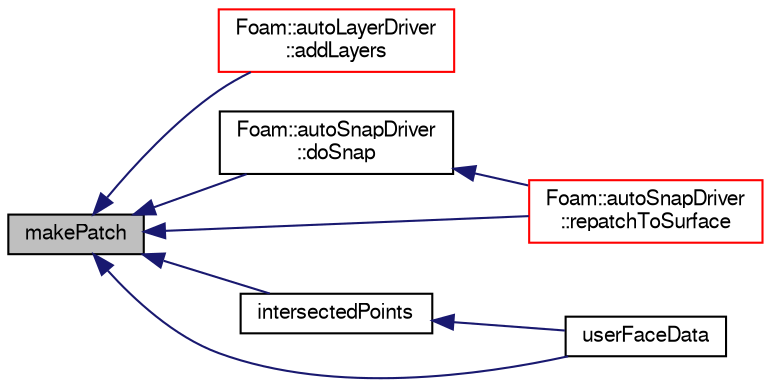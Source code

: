digraph "makePatch"
{
  bgcolor="transparent";
  edge [fontname="FreeSans",fontsize="10",labelfontname="FreeSans",labelfontsize="10"];
  node [fontname="FreeSans",fontsize="10",shape=record];
  rankdir="LR";
  Node2290 [label="makePatch",height=0.2,width=0.4,color="black", fillcolor="grey75", style="filled", fontcolor="black"];
  Node2290 -> Node2291 [dir="back",color="midnightblue",fontsize="10",style="solid",fontname="FreeSans"];
  Node2291 [label="Foam::autoLayerDriver\l::addLayers",height=0.2,width=0.4,color="red",URL="$a24610.html#a2654851d1ffedc26e8ff1424f7097ba6",tooltip="Add cell layers. "];
  Node2290 -> Node2294 [dir="back",color="midnightblue",fontsize="10",style="solid",fontname="FreeSans"];
  Node2294 [label="Foam::autoSnapDriver\l::doSnap",height=0.2,width=0.4,color="black",URL="$a24622.html#adf0870a8be4483ecdb73b26b20d027ee"];
  Node2294 -> Node2295 [dir="back",color="midnightblue",fontsize="10",style="solid",fontname="FreeSans"];
  Node2295 [label="Foam::autoSnapDriver\l::repatchToSurface",height=0.2,width=0.4,color="red",URL="$a24622.html#abf0c9c836463b6164ef331dce238b2fa",tooltip="Repatch faces according to surface nearest the face centre. "];
  Node2290 -> Node2306 [dir="back",color="midnightblue",fontsize="10",style="solid",fontname="FreeSans"];
  Node2306 [label="intersectedPoints",height=0.2,width=0.4,color="black",URL="$a24662.html#a17a44bc404fe7397bb9011f0549b0bdc",tooltip="Get points on surfaces with intersection and boundary faces. "];
  Node2306 -> Node2307 [dir="back",color="midnightblue",fontsize="10",style="solid",fontname="FreeSans"];
  Node2307 [label="userFaceData",height=0.2,width=0.4,color="black",URL="$a24662.html#a2cb6efa4184bedfbed60b069881c26a3"];
  Node2290 -> Node2295 [dir="back",color="midnightblue",fontsize="10",style="solid",fontname="FreeSans"];
  Node2290 -> Node2307 [dir="back",color="midnightblue",fontsize="10",style="solid",fontname="FreeSans"];
}
